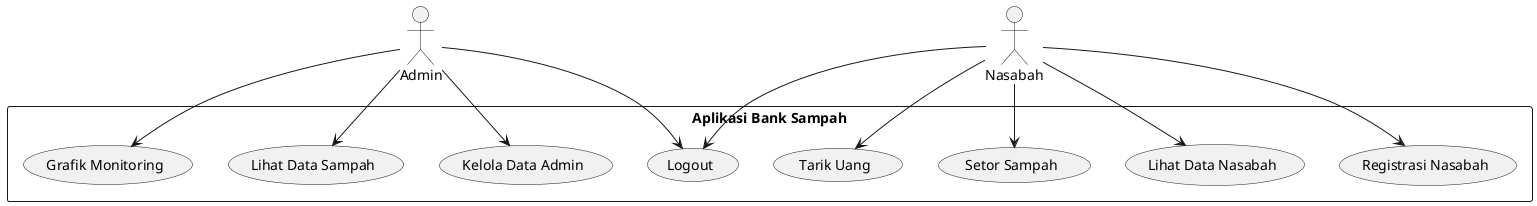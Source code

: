 @startuml
actor Admin
actor Nasabah

rectangle "Aplikasi Bank Sampah" {
  Admin --> (Kelola Data Admin)
  Nasabah --> (Registrasi Nasabah)
  Nasabah --> (Lihat Data Nasabah)
  Nasabah --> (Setor Sampah)
  Nasabah --> (Tarik Uang)
  Admin --> (Lihat Data Sampah)
  Admin --> (Grafik Monitoring)
  Nasabah --> (Logout)
  Admin --> (Logout)
}
@enduml
